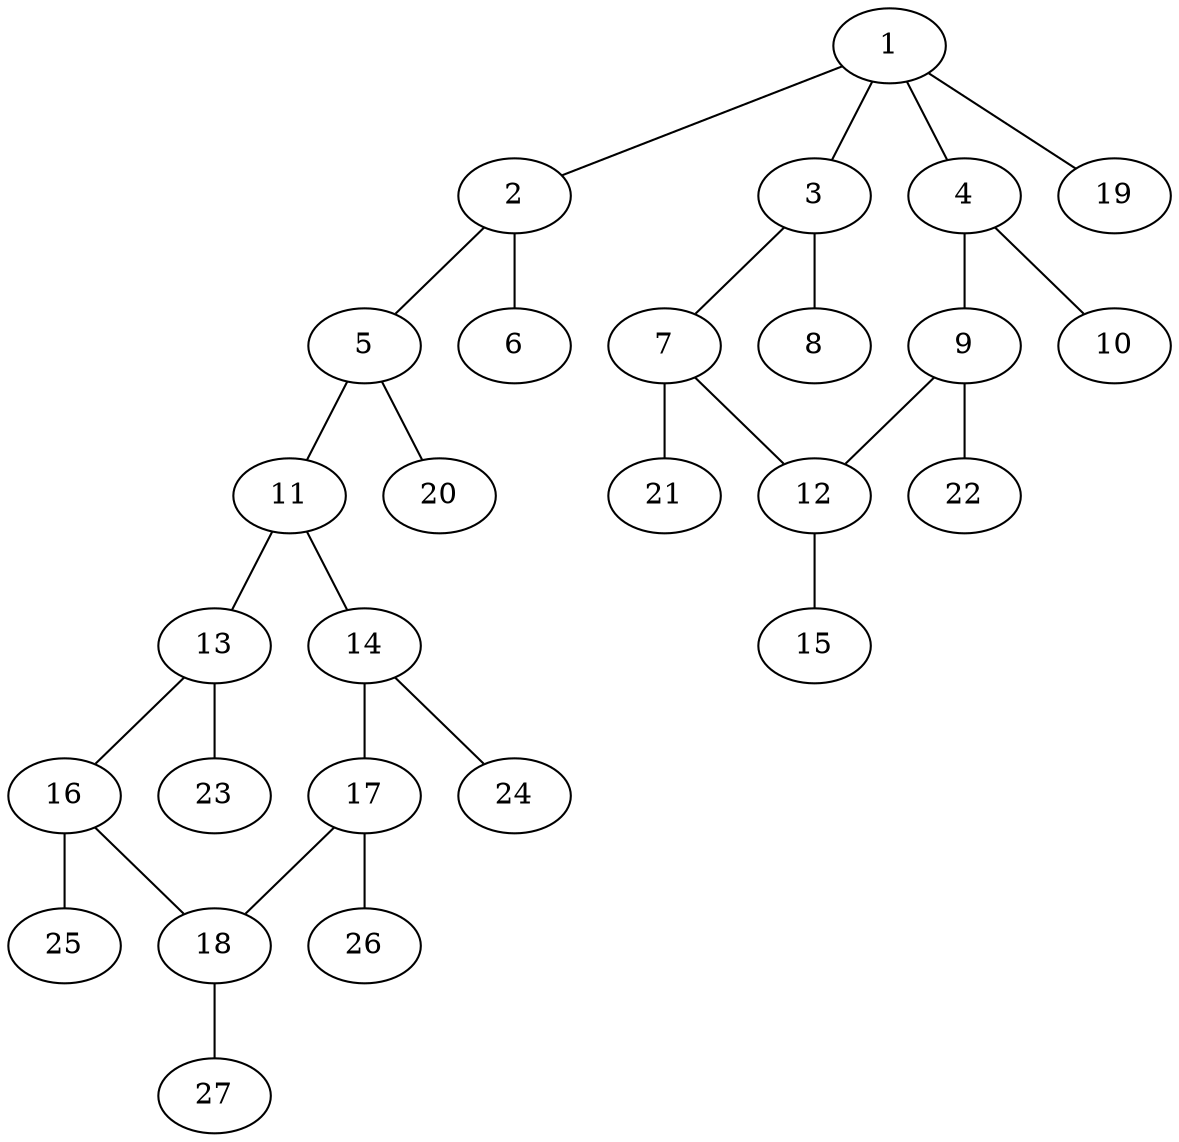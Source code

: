 graph molecule_4337 {
	1	 [chem=C];
	2	 [chem=C];
	1 -- 2	 [valence=1];
	3	 [chem=C];
	1 -- 3	 [valence=1];
	4	 [chem=C];
	1 -- 4	 [valence=1];
	19	 [chem=H];
	1 -- 19	 [valence=1];
	5	 [chem=N];
	2 -- 5	 [valence=1];
	6	 [chem=O];
	2 -- 6	 [valence=2];
	7	 [chem=N];
	3 -- 7	 [valence=1];
	8	 [chem=O];
	3 -- 8	 [valence=2];
	9	 [chem=N];
	4 -- 9	 [valence=1];
	10	 [chem=O];
	4 -- 10	 [valence=2];
	11	 [chem=C];
	5 -- 11	 [valence=1];
	20	 [chem=H];
	5 -- 20	 [valence=1];
	12	 [chem=C];
	7 -- 12	 [valence=1];
	21	 [chem=H];
	7 -- 21	 [valence=1];
	9 -- 12	 [valence=1];
	22	 [chem=H];
	9 -- 22	 [valence=1];
	13	 [chem=C];
	11 -- 13	 [valence=1];
	14	 [chem=C];
	11 -- 14	 [valence=2];
	15	 [chem=S];
	12 -- 15	 [valence=2];
	16	 [chem=C];
	13 -- 16	 [valence=2];
	23	 [chem=H];
	13 -- 23	 [valence=1];
	17	 [chem=C];
	14 -- 17	 [valence=1];
	24	 [chem=H];
	14 -- 24	 [valence=1];
	18	 [chem=C];
	16 -- 18	 [valence=1];
	25	 [chem=H];
	16 -- 25	 [valence=1];
	17 -- 18	 [valence=2];
	26	 [chem=H];
	17 -- 26	 [valence=1];
	27	 [chem=H];
	18 -- 27	 [valence=1];
}
